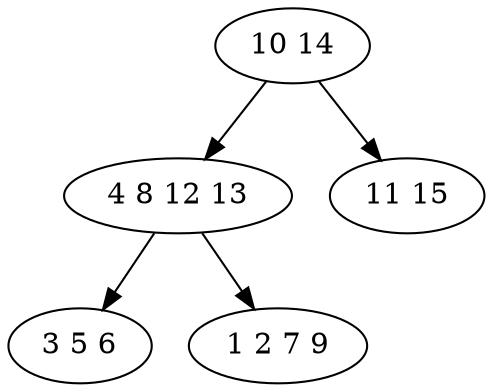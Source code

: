 digraph true_tree {
	"0" -> "1"
	"0" -> "2"
	"1" -> "3"
	"1" -> "4"
	"0" [label="10 14"];
	"1" [label="4 8 12 13"];
	"2" [label="11 15"];
	"3" [label="3 5 6"];
	"4" [label="1 2 7 9"];
}
